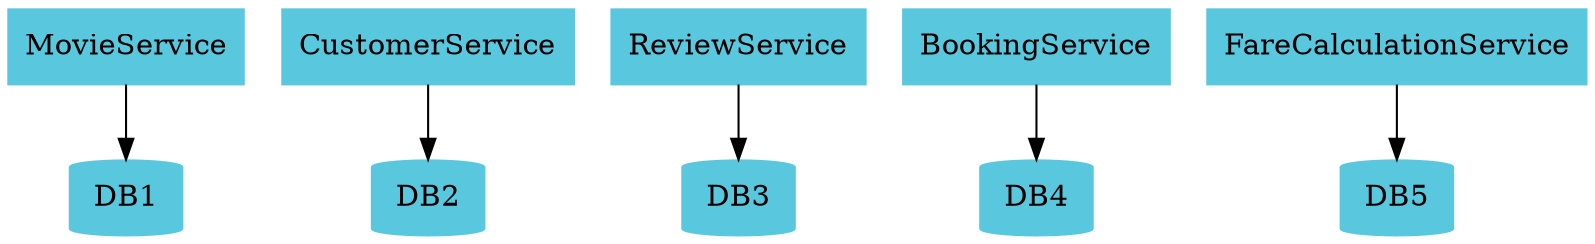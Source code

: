 digraph architecture {
  rankdir=TB;
  node[shape=component]
  node[shape=record]
  node[style=filled,color="#59C8DE"]
  {rank=same; MovieService, CustomerService, ReviewService, BookingService, FareCalculationService};
  DB1,DB2,DB3,DB4,DB5[shape=cylinder]
  MovieService -> DB1;
  CustomerService -> DB2;
  ReviewService -> DB3;
  BookingService -> DB4;
  FareCalculationService -> DB5;
}